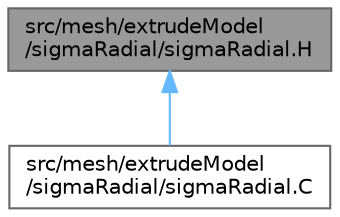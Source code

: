 digraph "src/mesh/extrudeModel/sigmaRadial/sigmaRadial.H"
{
 // LATEX_PDF_SIZE
  bgcolor="transparent";
  edge [fontname=Helvetica,fontsize=10,labelfontname=Helvetica,labelfontsize=10];
  node [fontname=Helvetica,fontsize=10,shape=box,height=0.2,width=0.4];
  Node1 [id="Node000001",label="src/mesh/extrudeModel\l/sigmaRadial/sigmaRadial.H",height=0.2,width=0.4,color="gray40", fillcolor="grey60", style="filled", fontcolor="black",tooltip=" "];
  Node1 -> Node2 [id="edge1_Node000001_Node000002",dir="back",color="steelblue1",style="solid",tooltip=" "];
  Node2 [id="Node000002",label="src/mesh/extrudeModel\l/sigmaRadial/sigmaRadial.C",height=0.2,width=0.4,color="grey40", fillcolor="white", style="filled",URL="$sigmaRadial_8C.html",tooltip=" "];
}
